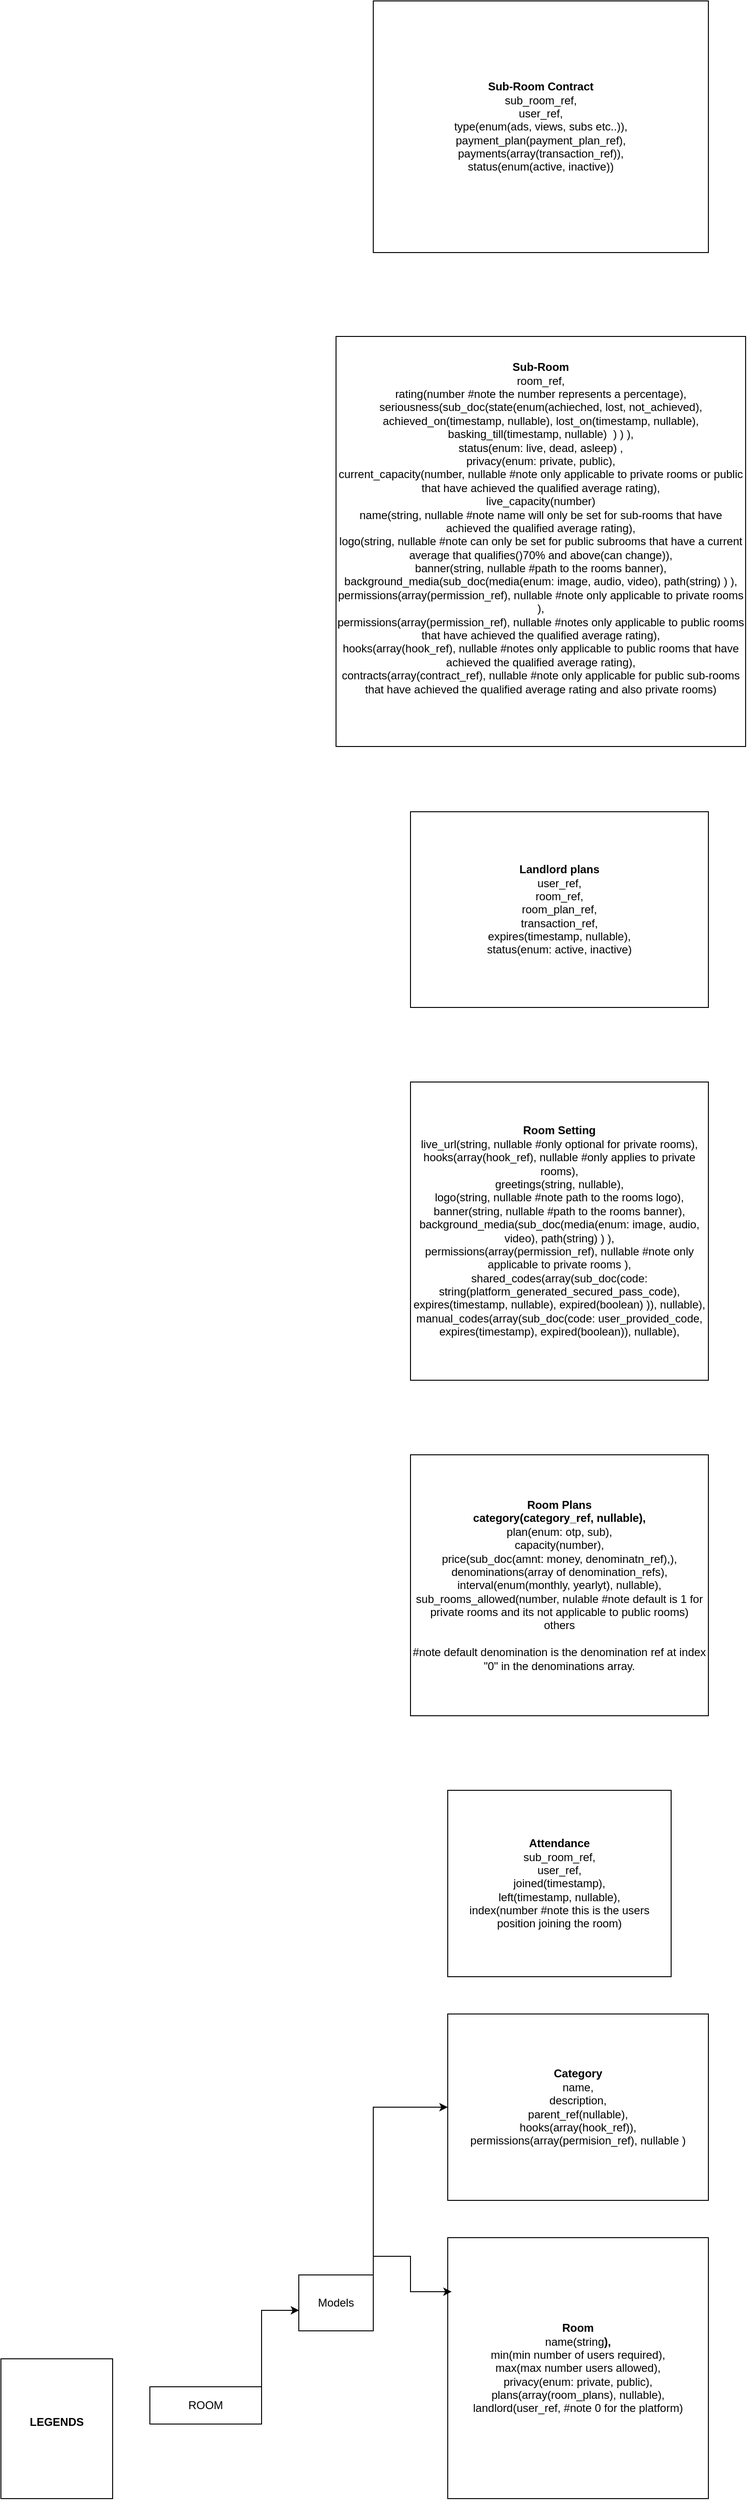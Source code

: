 <mxfile version="26.0.2">
  <diagram name="Page-1" id="JwLQiluCDj7BUVWrhCS6">
    <mxGraphModel dx="1032" dy="3795" grid="1" gridSize="10" guides="1" tooltips="1" connect="1" arrows="1" fold="1" page="1" pageScale="1" pageWidth="850" pageHeight="1100" math="0" shadow="0">
      <root>
        <mxCell id="0" />
        <mxCell id="1" parent="0" />
        <mxCell id="kceuGKvt7hz0_VKH2Cjf-1" value="ROOM" style="rounded=0;whiteSpace=wrap;html=1;" parent="1" vertex="1">
          <mxGeometry x="200" y="160" width="120" height="40" as="geometry" />
        </mxCell>
        <mxCell id="kceuGKvt7hz0_VKH2Cjf-2" value="&lt;b&gt;LEGENDS&lt;/b&gt;&lt;div&gt;&lt;b&gt;&lt;br&gt;&lt;/b&gt;&lt;/div&gt;" style="rounded=0;whiteSpace=wrap;html=1;" parent="1" vertex="1">
          <mxGeometry x="40" y="130" width="120" height="150" as="geometry" />
        </mxCell>
        <mxCell id="kceuGKvt7hz0_VKH2Cjf-13" style="edgeStyle=orthogonalEdgeStyle;rounded=0;orthogonalLoop=1;jettySize=auto;html=1;exitX=1;exitY=0;exitDx=0;exitDy=0;entryX=0;entryY=0.5;entryDx=0;entryDy=0;" parent="1" source="kceuGKvt7hz0_VKH2Cjf-4" target="kceuGKvt7hz0_VKH2Cjf-11" edge="1">
          <mxGeometry relative="1" as="geometry" />
        </mxCell>
        <mxCell id="kceuGKvt7hz0_VKH2Cjf-4" value="Models" style="rounded=0;whiteSpace=wrap;html=1;" parent="1" vertex="1">
          <mxGeometry x="360" y="40" width="80" height="60" as="geometry" />
        </mxCell>
        <mxCell id="kceuGKvt7hz0_VKH2Cjf-9" style="edgeStyle=orthogonalEdgeStyle;rounded=0;orthogonalLoop=1;jettySize=auto;html=1;exitX=1;exitY=0;exitDx=0;exitDy=0;entryX=0.004;entryY=0.633;entryDx=0;entryDy=0;entryPerimeter=0;" parent="1" source="kceuGKvt7hz0_VKH2Cjf-1" target="kceuGKvt7hz0_VKH2Cjf-4" edge="1">
          <mxGeometry relative="1" as="geometry" />
        </mxCell>
        <mxCell id="kceuGKvt7hz0_VKH2Cjf-10" value="&lt;b&gt;Room&lt;/b&gt;&lt;div&gt;name(string&lt;b&gt;),&lt;/b&gt;&lt;/div&gt;&lt;div&gt;min(min number of users required),&lt;/div&gt;&lt;div&gt;max(max number users allowed),&lt;/div&gt;&lt;div&gt;privacy(enum: private, public),&lt;/div&gt;&lt;div&gt;plans(array(room_plans), nullable),&lt;/div&gt;&lt;div&gt;landlord(user_ref, #note 0 for the platform)&lt;/div&gt;" style="rounded=0;whiteSpace=wrap;html=1;" parent="1" vertex="1">
          <mxGeometry x="520" width="280" height="280" as="geometry" />
        </mxCell>
        <mxCell id="kceuGKvt7hz0_VKH2Cjf-11" value="&lt;b&gt;Category&lt;/b&gt;&lt;div&gt;name,&lt;/div&gt;&lt;div&gt;description,&lt;/div&gt;&lt;div&gt;parent_ref(nullable),&lt;/div&gt;&lt;div&gt;hooks(array(hook_ref)),&lt;/div&gt;&lt;div&gt;permissions(array(permision_ref), nullable )&lt;/div&gt;" style="rounded=0;whiteSpace=wrap;html=1;" parent="1" vertex="1">
          <mxGeometry x="520" y="-240" width="280" height="200" as="geometry" />
        </mxCell>
        <mxCell id="kceuGKvt7hz0_VKH2Cjf-14" style="edgeStyle=orthogonalEdgeStyle;rounded=0;orthogonalLoop=1;jettySize=auto;html=1;exitX=1;exitY=0;exitDx=0;exitDy=0;entryX=0.015;entryY=0.207;entryDx=0;entryDy=0;entryPerimeter=0;" parent="1" source="kceuGKvt7hz0_VKH2Cjf-4" target="kceuGKvt7hz0_VKH2Cjf-10" edge="1">
          <mxGeometry relative="1" as="geometry" />
        </mxCell>
        <mxCell id="bkT-c7pUdsVTCy2Co1-N-2" value="&lt;b&gt;Attendance&lt;/b&gt;&lt;div&gt;sub_room_ref,&lt;/div&gt;&lt;div&gt;user_ref,&lt;/div&gt;&lt;div&gt;joined(timestamp),&lt;/div&gt;&lt;div&gt;left(timestamp, nullable),&lt;/div&gt;&lt;div&gt;index(number #note this is the users position joining the room)&lt;/div&gt;" style="rounded=0;whiteSpace=wrap;html=1;" vertex="1" parent="1">
          <mxGeometry x="520" y="-480" width="240" height="200" as="geometry" />
        </mxCell>
        <mxCell id="bkT-c7pUdsVTCy2Co1-N-3" value="&lt;b&gt;Room Plans&lt;/b&gt;&lt;div&gt;&lt;b&gt;category(category_ref, nullable),&lt;br&gt;&lt;/b&gt;&lt;div&gt;&lt;div&gt;&lt;div&gt;plan(enum: otp, sub),&lt;/div&gt;&lt;div&gt;capacity(number),&lt;/div&gt;&lt;div&gt;price(sub_doc(amnt: money, denominatn_ref),),&lt;/div&gt;&lt;div&gt;denominations(array of denomination_refs),&lt;/div&gt;&lt;/div&gt;&lt;div&gt;interval(enum(monthly, yearlyt), nullable),&lt;/div&gt;&lt;div&gt;sub_rooms_allowed(number, nulable #note default is 1 for private rooms and its not applicable to public rooms)&lt;/div&gt;&lt;div&gt;others&lt;/div&gt;&lt;div&gt;&lt;br&gt;&lt;/div&gt;&lt;div&gt;#note default denomination is the denomination ref at index &quot;0&quot; in the denominations array.&lt;/div&gt;&lt;/div&gt;&lt;/div&gt;" style="rounded=0;whiteSpace=wrap;html=1;" vertex="1" parent="1">
          <mxGeometry x="480" y="-840" width="320" height="280" as="geometry" />
        </mxCell>
        <mxCell id="bkT-c7pUdsVTCy2Co1-N-4" value="&lt;b&gt;Room Setting&lt;/b&gt;&lt;div&gt;live_url(string, nullable #only optional for private rooms),&lt;/div&gt;&lt;div&gt;hooks(array(hook_ref), nullable #only applies to private rooms),&lt;/div&gt;&lt;div&gt;greetings(string, nullable),&lt;/div&gt;&lt;div&gt;logo(string, nullable #note path to the rooms logo),&lt;/div&gt;&lt;div&gt;banner(string, nullable #path to the rooms banner),&lt;/div&gt;&lt;div&gt;background_media(sub_doc(media(enum: image, audio, video), path(string) ) ),&lt;/div&gt;&lt;div&gt;permissions(array(permission_ref), nullable #note only applicable to private rooms ),&lt;/div&gt;&lt;div&gt;&lt;div&gt;shared_codes(array(sub_doc(code: string(platform_generated_secured_pass_code), expires(timestamp, nullable), expired(boolean) )), nullable),&lt;/div&gt;&lt;div&gt;manual_codes(array(sub_doc(code: user_provided_code, expires(timestamp), expired(boolean)), nullable),&lt;/div&gt;&lt;/div&gt;" style="rounded=0;whiteSpace=wrap;html=1;" vertex="1" parent="1">
          <mxGeometry x="480" y="-1240" width="320" height="320" as="geometry" />
        </mxCell>
        <mxCell id="bkT-c7pUdsVTCy2Co1-N-6" value="&lt;b&gt;Landlord plans&lt;/b&gt;&lt;div&gt;user_ref,&lt;/div&gt;&lt;div&gt;room_ref,&lt;/div&gt;&lt;div&gt;room_plan_ref,&lt;/div&gt;&lt;div&gt;transaction_ref,&lt;/div&gt;&lt;div&gt;expires(timestamp, nullable),&lt;/div&gt;&lt;div&gt;status(enum: active, inactive)&lt;/div&gt;" style="rounded=0;whiteSpace=wrap;html=1;" vertex="1" parent="1">
          <mxGeometry x="480" y="-1530" width="320" height="210" as="geometry" />
        </mxCell>
        <mxCell id="bkT-c7pUdsVTCy2Co1-N-7" value="&lt;b&gt;Sub-Room&lt;/b&gt;&lt;div&gt;room_ref,&lt;/div&gt;&lt;div&gt;&lt;div&gt;rating(number #note the number represents a percentage),&lt;/div&gt;&lt;div&gt;seriousness(sub_doc(state(enum(achieched, lost, not_achieved), achieved_on(timestamp, nullable), lost_on(timestamp, nullable), basking_till(timestamp, nullable)&amp;nbsp; ) ) ),&lt;/div&gt;&lt;div&gt;status(enum: live, dead, asleep) ,&lt;/div&gt;&lt;/div&gt;&lt;div&gt;privacy(enum: private, public),&lt;/div&gt;&lt;div&gt;current_capacity(number, nullable #note only applicable to private rooms or public that have achieved the qualified average rating),&lt;/div&gt;&lt;div&gt;live_capacity(number)&lt;/div&gt;&lt;div&gt;name(string&lt;span style=&quot;background-color: transparent; color: light-dark(rgb(0, 0, 0), rgb(255, 255, 255));&quot;&gt;, nullable #note name will only be set for sub-rooms that have achieved the qualified average rating&lt;/span&gt;&lt;span style=&quot;background-color: transparent; color: light-dark(rgb(0, 0, 0), rgb(255, 255, 255));&quot;&gt;),&lt;/span&gt;&lt;/div&gt;&lt;div&gt;&lt;div&gt;logo(string, nullable #note can only be set for public subrooms that have a current average that qualifies()70% and above(can change)),&lt;/div&gt;&lt;div&gt;banner(string, nullable #path to the rooms banner),&lt;/div&gt;&lt;div&gt;background_media(sub_doc(media(enum: image, audio, video), path(string) ) ),&lt;/div&gt;&lt;div&gt;permissions(array(permission_ref), nullable #note only applicable to private rooms ),&lt;/div&gt;&lt;/div&gt;&lt;div&gt;permissions(array(permission_ref)&lt;span style=&quot;background-color: transparent; color: light-dark(rgb(0, 0, 0), rgb(255, 255, 255));&quot;&gt;, nullable #notes only applicable to public rooms that have achieved the qualified average rating&lt;/span&gt;&lt;span style=&quot;background-color: transparent; color: light-dark(rgb(0, 0, 0), rgb(255, 255, 255));&quot;&gt;),&lt;/span&gt;&lt;/div&gt;&lt;div&gt;hooks(array(hook_ref), nullable #notes only applicable to public rooms that have achieved the qualified average rating),&lt;/div&gt;&lt;div&gt;contracts(array(contract_ref), nullable #note only applicable for public sub-rooms that have achieved the qualified average rating and also private rooms)&lt;/div&gt;&lt;div&gt;&lt;br&gt;&lt;/div&gt;&lt;div&gt;&lt;br&gt;&lt;/div&gt;" style="rounded=0;whiteSpace=wrap;html=1;" vertex="1" parent="1">
          <mxGeometry x="400" y="-2040" width="440" height="440" as="geometry" />
        </mxCell>
        <mxCell id="bkT-c7pUdsVTCy2Co1-N-8" value="&lt;b&gt;Sub-Room Contract&lt;/b&gt;&lt;div&gt;sub_room_ref,&lt;/div&gt;&lt;div&gt;user_ref,&lt;/div&gt;&lt;div&gt;type(&lt;span style=&quot;background-color: transparent; color: light-dark(rgb(0, 0, 0), rgb(255, 255, 255));&quot;&gt;enum(ads, views, subs etc..)&lt;/span&gt;&lt;span style=&quot;background-color: transparent; color: light-dark(rgb(0, 0, 0), rgb(255, 255, 255));&quot;&gt;),&lt;/span&gt;&lt;/div&gt;&lt;div&gt;payment_plan(payment_plan_ref),&lt;/div&gt;&lt;div&gt;payments(array(transaction_ref)),&lt;/div&gt;&lt;div&gt;status(enum(active, inactive))&lt;/div&gt;" style="rounded=0;whiteSpace=wrap;html=1;" vertex="1" parent="1">
          <mxGeometry x="440" y="-2400" width="360" height="270" as="geometry" />
        </mxCell>
      </root>
    </mxGraphModel>
  </diagram>
</mxfile>
